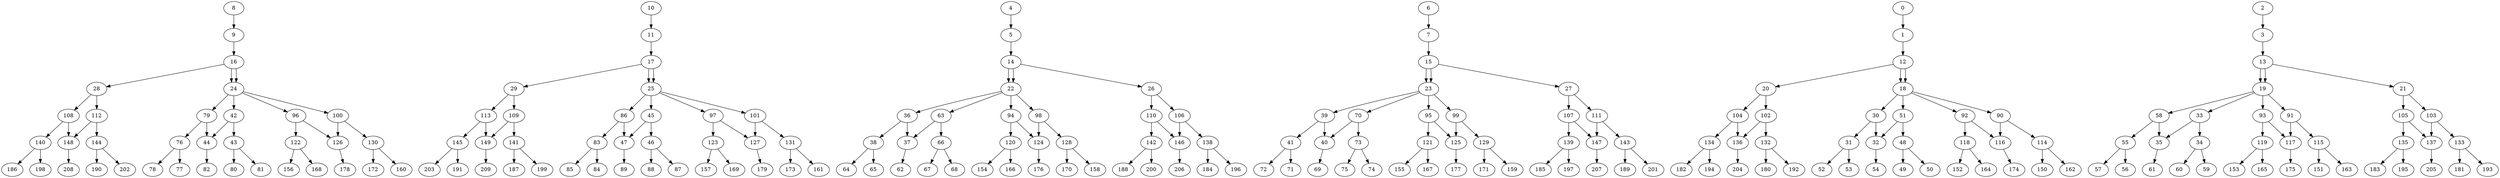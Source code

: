 digraph {
   140  ->  198 ;
   141  ->  199 ;
   138  ->  196 ;
   139  ->  197 ;
   134  ->  194 ;
   135  ->  195 ;
   132  ->  192 ;
   133  ->  193 ;
   107  ->  147 ;
   142  ->  200 ;
   143  ->  201 ;
   95  ->  125 ;
   94  ->  124 ;
   93  ->  117 ;
   92  ->  116 ;
   99  ->  129 ;
   98  ->  128 ;
   97  ->  127 ;
   96  ->  126 ;
   101  ->  131 ;
   100  ->  130 ;
   108  ->  148 ;
   16  ->  28 ;
   17  ->  29 ;
   14  ->  22 ;
   15  ->  23 ;
   16  ->  24 ;
   17  ->  25 ;
   14  ->  26 ;
   15  ->  27 ;
   110  ->  146 ;
   16  ->  24 ;
   17  ->  25 ;
   111  ->  147 ;
   0  ->  1 ;
   8  ->  9 ;
   5  ->  14 ;
   113  ->  149 ;
   29  ->  113 ;
   90  ->  114 ;
   91  ->  115 ;
   90  ->  116 ;
   91  ->  117 ;
   92  ->  118 ;
   93  ->  119 ;
   94  ->  120 ;
   95  ->  121 ;
   96  ->  122 ;
   97  ->  123 ;
   109  ->  149 ;
   28  ->  112 ;
   35  ->  61 ;
   58  ->  35 ;
   19  ->  58 ;
   19  ->  33 ;
   34  ->  60 ;
   34  ->  59 ;
   55  ->  56 ;
   32  ->  54 ;
   58  ->  55 ;
   55  ->  57 ;
   106  ->  146 ;
   135  ->  183 ;
   133  ->  181 ;
   131  ->  161 ;
   134  ->  182 ;
   125  ->  177 ;
   124  ->  176 ;
   127  ->  179 ;
   130  ->  160 ;
   131  ->  173 ;
   130  ->  172 ;
   117  ->  175 ;
   116  ->  174 ;
   29  ->  109 ;
   28  ->  108 ;
   83  ->  85 ;
   86  ->  83 ;
   21  ->  105 ;
   20  ->  104 ;
   27  ->  107 ;
   26  ->  106 ;
   24  ->  79 ;
   43  ->  80 ;
   79  ->  76 ;
   24  ->  42 ;
   44  ->  82 ;
   83  ->  84 ;
   43  ->  81 ;
   79  ->  44 ;
   132  ->  180 ;
   142  ->  188 ;
   148  ->  208 ;
   6  ->  7 ;
   129  ->  159 ;
   3  ->  13 ;
   147  ->  207 ;
   20  ->  102 ;
   21  ->  103 ;
   24  ->  96 ;
   25  ->  97 ;
   22  ->  94 ;
   23  ->  95 ;
   24  ->  100 ;
   25  ->  101 ;
   22  ->  98 ;
   23  ->  99 ;
   42  ->  44 ;
   42  ->  43 ;
   33  ->  35 ;
   33  ->  34 ;
   30  ->  32 ;
   30  ->  31 ;
   39  ->  41 ;
   39  ->  40 ;
   36  ->  38 ;
   36  ->  37 ;
   141  ->  187 ;
   137  ->  205 ;
   128  ->  158 ;
   37  ->  62 ;
   63  ->  37 ;
   38  ->  64 ;
   38  ->  65 ;
   22  ->  63 ;
   22  ->  36 ;
   63  ->  66 ;
   66  ->  67 ;
   66  ->  68 ;
   40  ->  69 ;
   123  ->  157 ;
   122  ->  156 ;
   121  ->  155 ;
   120  ->  154 ;
   119  ->  153 ;
   118  ->  152 ;
   139  ->  185 ;
   136  ->  204 ;
   115  ->  163 ;
   118  ->  164 ;
   119  ->  165 ;
   114  ->  162 ;
   4  ->  5 ;
   112  ->  148 ;
   123  ->  169 ;
   120  ->  166 ;
   1  ->  12 ;
   144  ->  202 ;
   122  ->  168 ;
   128  ->  170 ;
   129  ->  171 ;
   138  ->  184 ;
   126  ->  178 ;
   145  ->  203 ;
   121  ->  167 ;
   19  ->  93 ;
   18  ->  92 ;
   114  ->  150 ;
   115  ->  151 ;
   25  ->  86 ;
   25  ->  45 ;
   46  ->  88 ;
   46  ->  87 ;
   47  ->  89 ;
   86  ->  47 ;
   19  ->  91 ;
   18  ->  90 ;
   11  ->  17 ;
   9  ->  16 ;
   13  ->  19 ;
   12  ->  18 ;
   13  ->  21 ;
   12  ->  20 ;
   13  ->  19 ;
   12  ->  18 ;
   15  ->  23 ;
   14  ->  22 ;
   27  ->  111 ;
   26  ->  110 ;
   140  ->  186 ;
   103  ->  137 ;
   102  ->  136 ;
   107  ->  139 ;
   106  ->  138 ;
   109  ->  141 ;
   108  ->  140 ;
   111  ->  143 ;
   110  ->  142 ;
   113  ->  145 ;
   112  ->  144 ;
   143  ->  189 ;
   146  ->  206 ;
   31  ->  53 ;
   51  ->  32 ;
   18  ->  51 ;
   31  ->  52 ;
   51  ->  48 ;
   18  ->  30 ;
   48  ->  49 ;
   48  ->  50 ;
   45  ->  46 ;
   45  ->  47 ;
   2  ->  3 ;
   10  ->  11 ;
   7  ->  15 ;
   104  ->  134 ;
   105  ->  135 ;
   102  ->  132 ;
   103  ->  133 ;
   100  ->  126 ;
   101  ->  127 ;
   98  ->  124 ;
   99  ->  125 ;
   145  ->  191 ;
   144  ->  190 ;
   104  ->  136 ;
   105  ->  137 ;
   73  ->  75 ;
   73  ->  74 ;
   70  ->  73 ;
   23  ->  39 ;
   23  ->  70 ;
   41  ->  72 ;
   41  ->  71 ;
   70  ->  40 ;
   76  ->  78 ;
   76  ->  77 ;
   149  ->  209 ;
}
